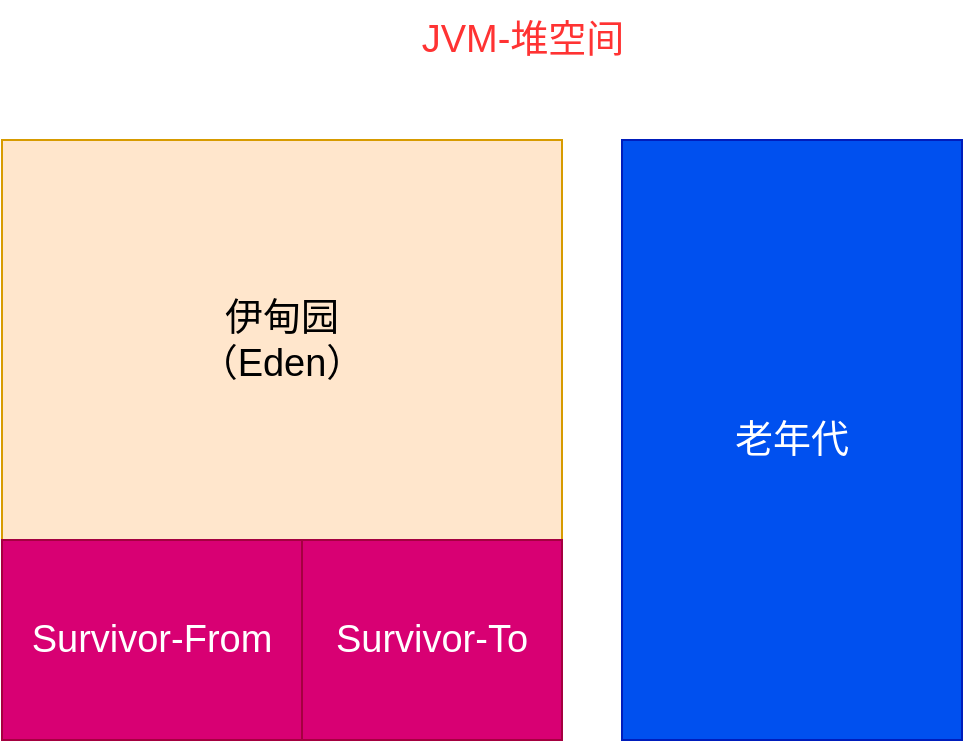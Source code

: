 <mxfile version="21.6.2" type="github">
  <diagram name="第 1 页" id="WrYNh-KysM9MoXon6aFu">
    <mxGraphModel dx="739" dy="470" grid="1" gridSize="10" guides="1" tooltips="1" connect="1" arrows="1" fold="1" page="1" pageScale="1" pageWidth="827" pageHeight="1169" math="0" shadow="0">
      <root>
        <mxCell id="0" />
        <mxCell id="1" parent="0" />
        <mxCell id="lUVAq6afupcRJk4meZPT-2" value="JVM-堆空间" style="text;html=1;align=center;verticalAlign=middle;resizable=0;points=[];autosize=1;strokeColor=none;fillColor=none;fontSize=19;fontColor=#FF3333;" vertex="1" parent="1">
          <mxGeometry x="260" y="110" width="120" height="40" as="geometry" />
        </mxCell>
        <mxCell id="lUVAq6afupcRJk4meZPT-3" value="伊甸园&lt;br style=&quot;font-size: 19px;&quot;&gt;（Eden）" style="rounded=0;whiteSpace=wrap;html=1;fillColor=#ffe6cc;strokeColor=#d79b00;fontSize=19;" vertex="1" parent="1">
          <mxGeometry x="60" y="180" width="280" height="200" as="geometry" />
        </mxCell>
        <mxCell id="lUVAq6afupcRJk4meZPT-4" value="老年代" style="rounded=0;whiteSpace=wrap;html=1;fillColor=#0050ef;fontColor=#ffffff;strokeColor=#001DBC;fontSize=19;" vertex="1" parent="1">
          <mxGeometry x="370" y="180" width="170" height="300" as="geometry" />
        </mxCell>
        <mxCell id="lUVAq6afupcRJk4meZPT-6" value="Survivor-From" style="rounded=0;whiteSpace=wrap;html=1;fillColor=#d80073;fontColor=#ffffff;strokeColor=#A50040;fontSize=19;" vertex="1" parent="1">
          <mxGeometry x="60" y="380" width="150" height="100" as="geometry" />
        </mxCell>
        <mxCell id="lUVAq6afupcRJk4meZPT-7" value="Survivor-To" style="rounded=0;whiteSpace=wrap;html=1;fillColor=#d80073;fontColor=#ffffff;strokeColor=#A50040;fontSize=19;" vertex="1" parent="1">
          <mxGeometry x="210" y="380" width="130" height="100" as="geometry" />
        </mxCell>
      </root>
    </mxGraphModel>
  </diagram>
</mxfile>
